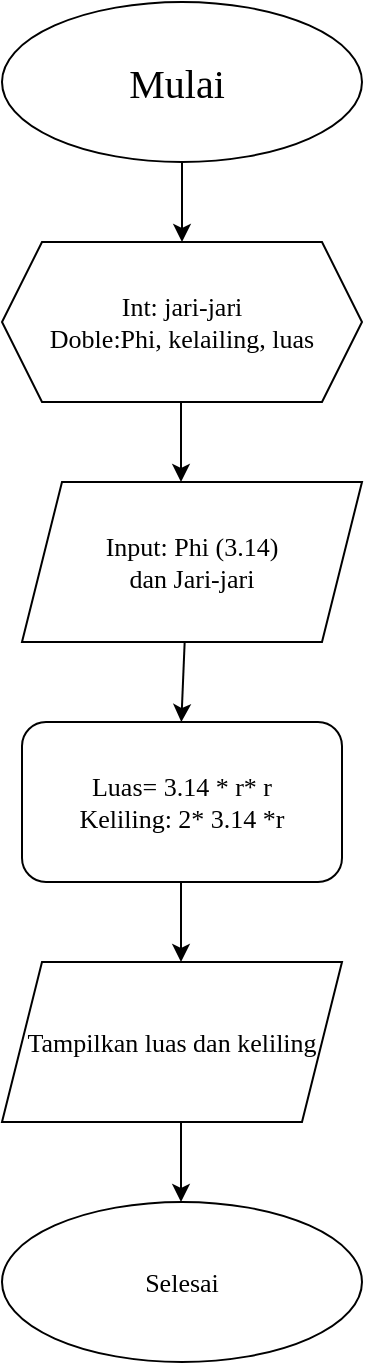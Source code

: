 <mxfile>
    <diagram id="Wb48qFPPEwTGnh7mQQ4S" name="Page-1">
        <mxGraphModel dx="576" dy="467" grid="1" gridSize="10" guides="1" tooltips="1" connect="1" arrows="1" fold="1" page="1" pageScale="1" pageWidth="850" pageHeight="1100" math="0" shadow="0">
            <root>
                <mxCell id="0"/>
                <mxCell id="1" parent="0"/>
                <mxCell id="3" value="&lt;font style=&quot;font-size: 20px;&quot; face=&quot;Times New Roman&quot;&gt;Mulai&amp;nbsp;&lt;/font&gt;" style="ellipse;whiteSpace=wrap;html=1;" vertex="1" parent="1">
                    <mxGeometry x="190" y="80" width="180" height="80" as="geometry"/>
                </mxCell>
                <mxCell id="4" value="" style="endArrow=classic;html=1;" edge="1" parent="1">
                    <mxGeometry width="50" height="50" relative="1" as="geometry">
                        <mxPoint x="280" y="160" as="sourcePoint"/>
                        <mxPoint x="280" y="200" as="targetPoint"/>
                    </mxGeometry>
                </mxCell>
                <mxCell id="5" value="&lt;font face=&quot;Times New Roman&quot; style=&quot;font-size: 13px;&quot;&gt;Int: jari-jari&lt;br&gt;Doble:Phi, kelailing, luas&lt;/font&gt;" style="shape=hexagon;perimeter=hexagonPerimeter2;whiteSpace=wrap;html=1;fixedSize=1;" vertex="1" parent="1">
                    <mxGeometry x="190" y="200" width="180" height="80" as="geometry"/>
                </mxCell>
                <mxCell id="6" value="" style="endArrow=classic;html=1;" edge="1" parent="1">
                    <mxGeometry width="50" height="50" relative="1" as="geometry">
                        <mxPoint x="279.5" y="280" as="sourcePoint"/>
                        <mxPoint x="279.5" y="320" as="targetPoint"/>
                    </mxGeometry>
                </mxCell>
                <mxCell id="11" value="" style="edgeStyle=none;html=1;" edge="1" parent="1">
                    <mxGeometry relative="1" as="geometry">
                        <mxPoint x="281.333" y="400" as="sourcePoint"/>
                        <mxPoint x="279.667" y="440" as="targetPoint"/>
                    </mxGeometry>
                </mxCell>
                <mxCell id="8" value="&lt;font face=&quot;Times New Roman&quot;&gt;&lt;span style=&quot;font-size: 13px;&quot;&gt;Input: Phi (3.14)&lt;br&gt;&amp;nbsp;dan Jari-jari&amp;nbsp;&lt;/span&gt;&lt;/font&gt;" style="shape=parallelogram;perimeter=parallelogramPerimeter;whiteSpace=wrap;html=1;fixedSize=1;" vertex="1" parent="1">
                    <mxGeometry x="200" y="320" width="170" height="80" as="geometry"/>
                </mxCell>
                <mxCell id="10" value="&lt;font style=&quot;font-size: 13px;&quot; face=&quot;Times New Roman&quot;&gt;Luas= 3.14 * r* r&lt;br&gt;Keliling: 2* 3.14 *r&lt;/font&gt;" style="rounded=1;whiteSpace=wrap;html=1;" vertex="1" parent="1">
                    <mxGeometry x="200" y="440" width="160" height="80" as="geometry"/>
                </mxCell>
                <mxCell id="12" value="" style="endArrow=classic;html=1;" edge="1" parent="1">
                    <mxGeometry width="50" height="50" relative="1" as="geometry">
                        <mxPoint x="279.5" y="520" as="sourcePoint"/>
                        <mxPoint x="279.5" y="560" as="targetPoint"/>
                    </mxGeometry>
                </mxCell>
                <mxCell id="13" value="&lt;font style=&quot;font-size: 13px;&quot; face=&quot;Times New Roman&quot;&gt;Tampilkan luas dan keliling&lt;/font&gt;" style="shape=parallelogram;perimeter=parallelogramPerimeter;whiteSpace=wrap;html=1;fixedSize=1;" vertex="1" parent="1">
                    <mxGeometry x="190" y="560" width="170" height="80" as="geometry"/>
                </mxCell>
                <mxCell id="14" value="" style="endArrow=classic;html=1;" edge="1" parent="1">
                    <mxGeometry width="50" height="50" relative="1" as="geometry">
                        <mxPoint x="279.5" y="640" as="sourcePoint"/>
                        <mxPoint x="279.5" y="680" as="targetPoint"/>
                    </mxGeometry>
                </mxCell>
                <mxCell id="16" value="&lt;font style=&quot;font-size: 13px;&quot; face=&quot;Times New Roman&quot;&gt;Selesai&lt;/font&gt;" style="ellipse;whiteSpace=wrap;html=1;" vertex="1" parent="1">
                    <mxGeometry x="190" y="680" width="180" height="80" as="geometry"/>
                </mxCell>
            </root>
        </mxGraphModel>
    </diagram>
</mxfile>